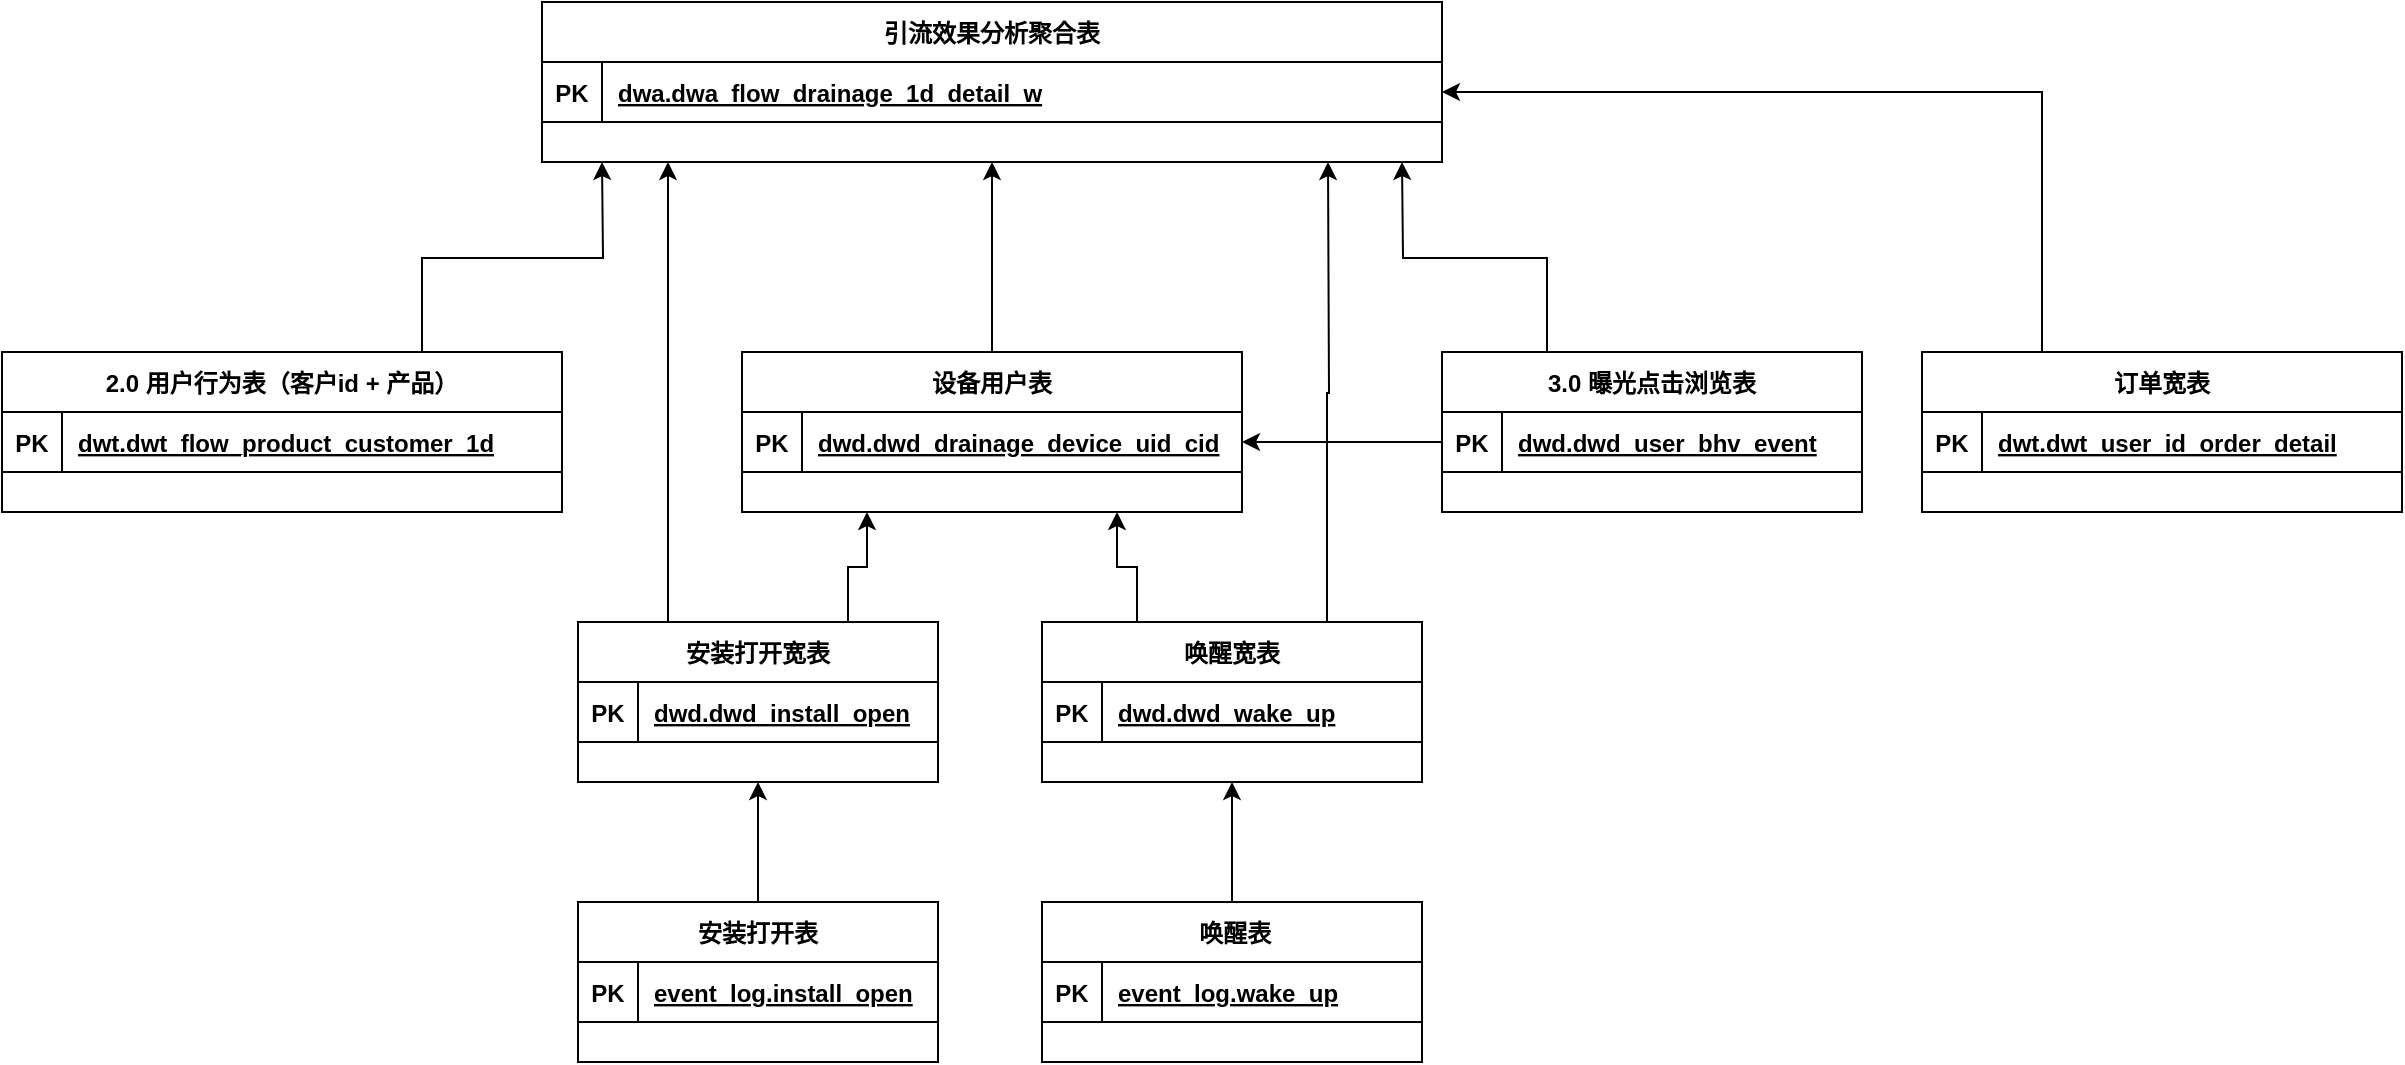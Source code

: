 <mxfile version="20.3.0" type="github">
  <diagram id="cM4SF6-KOGi07tknLlma" name="第 1 页">
    <mxGraphModel dx="1662" dy="762" grid="1" gridSize="10" guides="1" tooltips="1" connect="1" arrows="1" fold="1" page="1" pageScale="1" pageWidth="827" pageHeight="1169" math="0" shadow="0">
      <root>
        <mxCell id="0" />
        <mxCell id="1" parent="0" />
        <mxCell id="k0ae6wU8P3SKjJ2Hq0vM-23" style="edgeStyle=orthogonalEdgeStyle;rounded=0;orthogonalLoop=1;jettySize=auto;html=1;entryX=0.5;entryY=1;entryDx=0;entryDy=0;" edge="1" parent="1" source="k0ae6wU8P3SKjJ2Hq0vM-1" target="k0ae6wU8P3SKjJ2Hq0vM-19">
          <mxGeometry relative="1" as="geometry" />
        </mxCell>
        <mxCell id="k0ae6wU8P3SKjJ2Hq0vM-1" value="安装打开表" style="shape=table;startSize=30;container=1;collapsible=1;childLayout=tableLayout;fixedRows=1;rowLines=0;fontStyle=1;align=center;resizeLast=1;" vertex="1" parent="1">
          <mxGeometry x="488" y="780" width="180" height="80" as="geometry" />
        </mxCell>
        <mxCell id="k0ae6wU8P3SKjJ2Hq0vM-2" value="" style="shape=tableRow;horizontal=0;startSize=0;swimlaneHead=0;swimlaneBody=0;fillColor=none;collapsible=0;dropTarget=0;points=[[0,0.5],[1,0.5]];portConstraint=eastwest;top=0;left=0;right=0;bottom=1;" vertex="1" parent="k0ae6wU8P3SKjJ2Hq0vM-1">
          <mxGeometry y="30" width="180" height="30" as="geometry" />
        </mxCell>
        <mxCell id="k0ae6wU8P3SKjJ2Hq0vM-3" value="PK" style="shape=partialRectangle;connectable=0;fillColor=none;top=0;left=0;bottom=0;right=0;fontStyle=1;overflow=hidden;" vertex="1" parent="k0ae6wU8P3SKjJ2Hq0vM-2">
          <mxGeometry width="30" height="30" as="geometry">
            <mxRectangle width="30" height="30" as="alternateBounds" />
          </mxGeometry>
        </mxCell>
        <mxCell id="k0ae6wU8P3SKjJ2Hq0vM-4" value="event_log.install_open" style="shape=partialRectangle;connectable=0;fillColor=none;top=0;left=0;bottom=0;right=0;align=left;spacingLeft=6;fontStyle=5;overflow=hidden;" vertex="1" parent="k0ae6wU8P3SKjJ2Hq0vM-2">
          <mxGeometry x="30" width="150" height="30" as="geometry">
            <mxRectangle width="150" height="30" as="alternateBounds" />
          </mxGeometry>
        </mxCell>
        <mxCell id="k0ae6wU8P3SKjJ2Hq0vM-84" style="edgeStyle=orthogonalEdgeStyle;rounded=0;orthogonalLoop=1;jettySize=auto;html=1;entryX=0.5;entryY=1;entryDx=0;entryDy=0;" edge="1" parent="1" source="k0ae6wU8P3SKjJ2Hq0vM-15" target="k0ae6wU8P3SKjJ2Hq0vM-24">
          <mxGeometry relative="1" as="geometry" />
        </mxCell>
        <mxCell id="k0ae6wU8P3SKjJ2Hq0vM-15" value=" 唤醒表" style="shape=table;startSize=30;container=1;collapsible=1;childLayout=tableLayout;fixedRows=1;rowLines=0;fontStyle=1;align=center;resizeLast=1;" vertex="1" parent="1">
          <mxGeometry x="720" y="780" width="190" height="80" as="geometry" />
        </mxCell>
        <mxCell id="k0ae6wU8P3SKjJ2Hq0vM-16" value="" style="shape=tableRow;horizontal=0;startSize=0;swimlaneHead=0;swimlaneBody=0;fillColor=none;collapsible=0;dropTarget=0;points=[[0,0.5],[1,0.5]];portConstraint=eastwest;top=0;left=0;right=0;bottom=1;" vertex="1" parent="k0ae6wU8P3SKjJ2Hq0vM-15">
          <mxGeometry y="30" width="190" height="30" as="geometry" />
        </mxCell>
        <mxCell id="k0ae6wU8P3SKjJ2Hq0vM-17" value="PK" style="shape=partialRectangle;connectable=0;fillColor=none;top=0;left=0;bottom=0;right=0;fontStyle=1;overflow=hidden;" vertex="1" parent="k0ae6wU8P3SKjJ2Hq0vM-16">
          <mxGeometry width="30" height="30" as="geometry">
            <mxRectangle width="30" height="30" as="alternateBounds" />
          </mxGeometry>
        </mxCell>
        <mxCell id="k0ae6wU8P3SKjJ2Hq0vM-18" value="event_log.wake_up" style="shape=partialRectangle;connectable=0;fillColor=none;top=0;left=0;bottom=0;right=0;align=left;spacingLeft=6;fontStyle=5;overflow=hidden;" vertex="1" parent="k0ae6wU8P3SKjJ2Hq0vM-16">
          <mxGeometry x="30" width="160" height="30" as="geometry">
            <mxRectangle width="160" height="30" as="alternateBounds" />
          </mxGeometry>
        </mxCell>
        <mxCell id="k0ae6wU8P3SKjJ2Hq0vM-122" style="edgeStyle=orthogonalEdgeStyle;rounded=0;orthogonalLoop=1;jettySize=auto;html=1;exitX=1;exitY=0.5;exitDx=0;exitDy=0;" edge="1" parent="k0ae6wU8P3SKjJ2Hq0vM-15" source="k0ae6wU8P3SKjJ2Hq0vM-16" target="k0ae6wU8P3SKjJ2Hq0vM-16">
          <mxGeometry relative="1" as="geometry" />
        </mxCell>
        <mxCell id="k0ae6wU8P3SKjJ2Hq0vM-140" style="edgeStyle=orthogonalEdgeStyle;rounded=0;orthogonalLoop=1;jettySize=auto;html=1;exitX=0.25;exitY=0;exitDx=0;exitDy=0;" edge="1" parent="1" source="k0ae6wU8P3SKjJ2Hq0vM-19">
          <mxGeometry relative="1" as="geometry">
            <mxPoint x="533" y="410" as="targetPoint" />
          </mxGeometry>
        </mxCell>
        <mxCell id="k0ae6wU8P3SKjJ2Hq0vM-145" style="edgeStyle=orthogonalEdgeStyle;rounded=0;orthogonalLoop=1;jettySize=auto;html=1;exitX=0.75;exitY=0;exitDx=0;exitDy=0;entryX=0.25;entryY=1;entryDx=0;entryDy=0;" edge="1" parent="1" source="k0ae6wU8P3SKjJ2Hq0vM-19" target="k0ae6wU8P3SKjJ2Hq0vM-34">
          <mxGeometry relative="1" as="geometry" />
        </mxCell>
        <mxCell id="k0ae6wU8P3SKjJ2Hq0vM-19" value="安装打开宽表" style="shape=table;startSize=30;container=1;collapsible=1;childLayout=tableLayout;fixedRows=1;rowLines=0;fontStyle=1;align=center;resizeLast=1;" vertex="1" parent="1">
          <mxGeometry x="488" y="640" width="180" height="80" as="geometry" />
        </mxCell>
        <mxCell id="k0ae6wU8P3SKjJ2Hq0vM-20" value="" style="shape=tableRow;horizontal=0;startSize=0;swimlaneHead=0;swimlaneBody=0;fillColor=none;collapsible=0;dropTarget=0;points=[[0,0.5],[1,0.5]];portConstraint=eastwest;top=0;left=0;right=0;bottom=1;" vertex="1" parent="k0ae6wU8P3SKjJ2Hq0vM-19">
          <mxGeometry y="30" width="180" height="30" as="geometry" />
        </mxCell>
        <mxCell id="k0ae6wU8P3SKjJ2Hq0vM-21" value="PK" style="shape=partialRectangle;connectable=0;fillColor=none;top=0;left=0;bottom=0;right=0;fontStyle=1;overflow=hidden;" vertex="1" parent="k0ae6wU8P3SKjJ2Hq0vM-20">
          <mxGeometry width="30" height="30" as="geometry">
            <mxRectangle width="30" height="30" as="alternateBounds" />
          </mxGeometry>
        </mxCell>
        <mxCell id="k0ae6wU8P3SKjJ2Hq0vM-22" value="dwd.dwd_install_open" style="shape=partialRectangle;connectable=0;fillColor=none;top=0;left=0;bottom=0;right=0;align=left;spacingLeft=6;fontStyle=5;overflow=hidden;" vertex="1" parent="k0ae6wU8P3SKjJ2Hq0vM-20">
          <mxGeometry x="30" width="150" height="30" as="geometry">
            <mxRectangle width="150" height="30" as="alternateBounds" />
          </mxGeometry>
        </mxCell>
        <mxCell id="k0ae6wU8P3SKjJ2Hq0vM-144" style="edgeStyle=orthogonalEdgeStyle;rounded=0;orthogonalLoop=1;jettySize=auto;html=1;exitX=0.25;exitY=0;exitDx=0;exitDy=0;entryX=0.75;entryY=1;entryDx=0;entryDy=0;" edge="1" parent="1" source="k0ae6wU8P3SKjJ2Hq0vM-24" target="k0ae6wU8P3SKjJ2Hq0vM-34">
          <mxGeometry relative="1" as="geometry" />
        </mxCell>
        <mxCell id="k0ae6wU8P3SKjJ2Hq0vM-150" style="edgeStyle=orthogonalEdgeStyle;rounded=0;orthogonalLoop=1;jettySize=auto;html=1;exitX=0.75;exitY=0;exitDx=0;exitDy=0;" edge="1" parent="1" source="k0ae6wU8P3SKjJ2Hq0vM-24">
          <mxGeometry relative="1" as="geometry">
            <mxPoint x="863" y="410" as="targetPoint" />
          </mxGeometry>
        </mxCell>
        <mxCell id="k0ae6wU8P3SKjJ2Hq0vM-24" value="唤醒宽表" style="shape=table;startSize=30;container=1;collapsible=1;childLayout=tableLayout;fixedRows=1;rowLines=0;fontStyle=1;align=center;resizeLast=1;" vertex="1" parent="1">
          <mxGeometry x="720" y="640" width="190" height="80" as="geometry" />
        </mxCell>
        <mxCell id="k0ae6wU8P3SKjJ2Hq0vM-25" value="" style="shape=tableRow;horizontal=0;startSize=0;swimlaneHead=0;swimlaneBody=0;fillColor=none;collapsible=0;dropTarget=0;points=[[0,0.5],[1,0.5]];portConstraint=eastwest;top=0;left=0;right=0;bottom=1;" vertex="1" parent="k0ae6wU8P3SKjJ2Hq0vM-24">
          <mxGeometry y="30" width="190" height="30" as="geometry" />
        </mxCell>
        <mxCell id="k0ae6wU8P3SKjJ2Hq0vM-26" value="PK" style="shape=partialRectangle;connectable=0;fillColor=none;top=0;left=0;bottom=0;right=0;fontStyle=1;overflow=hidden;" vertex="1" parent="k0ae6wU8P3SKjJ2Hq0vM-25">
          <mxGeometry width="30" height="30" as="geometry">
            <mxRectangle width="30" height="30" as="alternateBounds" />
          </mxGeometry>
        </mxCell>
        <mxCell id="k0ae6wU8P3SKjJ2Hq0vM-27" value="dwd.dwd_wake_up" style="shape=partialRectangle;connectable=0;fillColor=none;top=0;left=0;bottom=0;right=0;align=left;spacingLeft=6;fontStyle=5;overflow=hidden;" vertex="1" parent="k0ae6wU8P3SKjJ2Hq0vM-25">
          <mxGeometry x="30" width="160" height="30" as="geometry">
            <mxRectangle width="160" height="30" as="alternateBounds" />
          </mxGeometry>
        </mxCell>
        <mxCell id="k0ae6wU8P3SKjJ2Hq0vM-138" style="edgeStyle=orthogonalEdgeStyle;rounded=0;orthogonalLoop=1;jettySize=auto;html=1;" edge="1" parent="1" source="k0ae6wU8P3SKjJ2Hq0vM-34">
          <mxGeometry relative="1" as="geometry">
            <mxPoint x="695" y="410" as="targetPoint" />
          </mxGeometry>
        </mxCell>
        <mxCell id="k0ae6wU8P3SKjJ2Hq0vM-34" value="设备用户表" style="shape=table;startSize=30;container=1;collapsible=1;childLayout=tableLayout;fixedRows=1;rowLines=0;fontStyle=1;align=center;resizeLast=1;" vertex="1" parent="1">
          <mxGeometry x="570" y="505" width="250" height="80" as="geometry" />
        </mxCell>
        <mxCell id="k0ae6wU8P3SKjJ2Hq0vM-35" value="" style="shape=tableRow;horizontal=0;startSize=0;swimlaneHead=0;swimlaneBody=0;fillColor=none;collapsible=0;dropTarget=0;points=[[0,0.5],[1,0.5]];portConstraint=eastwest;top=0;left=0;right=0;bottom=1;" vertex="1" parent="k0ae6wU8P3SKjJ2Hq0vM-34">
          <mxGeometry y="30" width="250" height="30" as="geometry" />
        </mxCell>
        <mxCell id="k0ae6wU8P3SKjJ2Hq0vM-36" value="PK" style="shape=partialRectangle;connectable=0;fillColor=none;top=0;left=0;bottom=0;right=0;fontStyle=1;overflow=hidden;" vertex="1" parent="k0ae6wU8P3SKjJ2Hq0vM-35">
          <mxGeometry width="30" height="30" as="geometry">
            <mxRectangle width="30" height="30" as="alternateBounds" />
          </mxGeometry>
        </mxCell>
        <mxCell id="k0ae6wU8P3SKjJ2Hq0vM-37" value="dwd.dwd_drainage_device_uid_cid" style="shape=partialRectangle;connectable=0;fillColor=none;top=0;left=0;bottom=0;right=0;align=left;spacingLeft=6;fontStyle=5;overflow=hidden;" vertex="1" parent="k0ae6wU8P3SKjJ2Hq0vM-35">
          <mxGeometry x="30" width="220" height="30" as="geometry">
            <mxRectangle width="220" height="30" as="alternateBounds" />
          </mxGeometry>
        </mxCell>
        <mxCell id="k0ae6wU8P3SKjJ2Hq0vM-42" value="引流效果分析聚合表" style="shape=table;startSize=30;container=1;collapsible=1;childLayout=tableLayout;fixedRows=1;rowLines=0;fontStyle=1;align=center;resizeLast=1;" vertex="1" parent="1">
          <mxGeometry x="470" y="330" width="450" height="80" as="geometry" />
        </mxCell>
        <mxCell id="k0ae6wU8P3SKjJ2Hq0vM-43" value="" style="shape=tableRow;horizontal=0;startSize=0;swimlaneHead=0;swimlaneBody=0;fillColor=none;collapsible=0;dropTarget=0;points=[[0,0.5],[1,0.5]];portConstraint=eastwest;top=0;left=0;right=0;bottom=1;" vertex="1" parent="k0ae6wU8P3SKjJ2Hq0vM-42">
          <mxGeometry y="30" width="450" height="30" as="geometry" />
        </mxCell>
        <mxCell id="k0ae6wU8P3SKjJ2Hq0vM-44" value="PK" style="shape=partialRectangle;connectable=0;fillColor=none;top=0;left=0;bottom=0;right=0;fontStyle=1;overflow=hidden;" vertex="1" parent="k0ae6wU8P3SKjJ2Hq0vM-43">
          <mxGeometry width="30" height="30" as="geometry">
            <mxRectangle width="30" height="30" as="alternateBounds" />
          </mxGeometry>
        </mxCell>
        <mxCell id="k0ae6wU8P3SKjJ2Hq0vM-45" value="dwa.dwa_flow_drainage_1d_detail_w" style="shape=partialRectangle;connectable=0;fillColor=none;top=0;left=0;bottom=0;right=0;align=left;spacingLeft=6;fontStyle=5;overflow=hidden;" vertex="1" parent="k0ae6wU8P3SKjJ2Hq0vM-43">
          <mxGeometry x="30" width="420" height="30" as="geometry">
            <mxRectangle width="420" height="30" as="alternateBounds" />
          </mxGeometry>
        </mxCell>
        <mxCell id="k0ae6wU8P3SKjJ2Hq0vM-137" style="edgeStyle=orthogonalEdgeStyle;rounded=0;orthogonalLoop=1;jettySize=auto;html=1;exitX=0.25;exitY=0;exitDx=0;exitDy=0;entryX=1;entryY=0.5;entryDx=0;entryDy=0;" edge="1" parent="1" source="k0ae6wU8P3SKjJ2Hq0vM-46" target="k0ae6wU8P3SKjJ2Hq0vM-43">
          <mxGeometry relative="1" as="geometry" />
        </mxCell>
        <mxCell id="k0ae6wU8P3SKjJ2Hq0vM-46" value="订单宽表" style="shape=table;startSize=30;container=1;collapsible=1;childLayout=tableLayout;fixedRows=1;rowLines=0;fontStyle=1;align=center;resizeLast=1;" vertex="1" parent="1">
          <mxGeometry x="1160" y="505" width="240" height="80" as="geometry" />
        </mxCell>
        <mxCell id="k0ae6wU8P3SKjJ2Hq0vM-47" value="" style="shape=tableRow;horizontal=0;startSize=0;swimlaneHead=0;swimlaneBody=0;fillColor=none;collapsible=0;dropTarget=0;points=[[0,0.5],[1,0.5]];portConstraint=eastwest;top=0;left=0;right=0;bottom=1;" vertex="1" parent="k0ae6wU8P3SKjJ2Hq0vM-46">
          <mxGeometry y="30" width="240" height="30" as="geometry" />
        </mxCell>
        <mxCell id="k0ae6wU8P3SKjJ2Hq0vM-48" value="PK" style="shape=partialRectangle;connectable=0;fillColor=none;top=0;left=0;bottom=0;right=0;fontStyle=1;overflow=hidden;" vertex="1" parent="k0ae6wU8P3SKjJ2Hq0vM-47">
          <mxGeometry width="30" height="30" as="geometry">
            <mxRectangle width="30" height="30" as="alternateBounds" />
          </mxGeometry>
        </mxCell>
        <mxCell id="k0ae6wU8P3SKjJ2Hq0vM-49" value="dwt.dwt_user_id_order_detail" style="shape=partialRectangle;connectable=0;fillColor=none;top=0;left=0;bottom=0;right=0;align=left;spacingLeft=6;fontStyle=5;overflow=hidden;" vertex="1" parent="k0ae6wU8P3SKjJ2Hq0vM-47">
          <mxGeometry x="30" width="210" height="30" as="geometry">
            <mxRectangle width="210" height="30" as="alternateBounds" />
          </mxGeometry>
        </mxCell>
        <mxCell id="k0ae6wU8P3SKjJ2Hq0vM-139" style="edgeStyle=orthogonalEdgeStyle;rounded=0;orthogonalLoop=1;jettySize=auto;html=1;exitX=0.75;exitY=0;exitDx=0;exitDy=0;" edge="1" parent="1" source="k0ae6wU8P3SKjJ2Hq0vM-76">
          <mxGeometry relative="1" as="geometry">
            <mxPoint x="500" y="410" as="targetPoint" />
          </mxGeometry>
        </mxCell>
        <mxCell id="k0ae6wU8P3SKjJ2Hq0vM-76" value="2.0 用户行为表（客户id + 产品）" style="shape=table;startSize=30;container=1;collapsible=1;childLayout=tableLayout;fixedRows=1;rowLines=0;fontStyle=1;align=center;resizeLast=1;" vertex="1" parent="1">
          <mxGeometry x="200" y="505" width="280" height="80" as="geometry" />
        </mxCell>
        <mxCell id="k0ae6wU8P3SKjJ2Hq0vM-77" value="" style="shape=tableRow;horizontal=0;startSize=0;swimlaneHead=0;swimlaneBody=0;fillColor=none;collapsible=0;dropTarget=0;points=[[0,0.5],[1,0.5]];portConstraint=eastwest;top=0;left=0;right=0;bottom=1;" vertex="1" parent="k0ae6wU8P3SKjJ2Hq0vM-76">
          <mxGeometry y="30" width="280" height="30" as="geometry" />
        </mxCell>
        <mxCell id="k0ae6wU8P3SKjJ2Hq0vM-78" value="PK" style="shape=partialRectangle;connectable=0;fillColor=none;top=0;left=0;bottom=0;right=0;fontStyle=1;overflow=hidden;" vertex="1" parent="k0ae6wU8P3SKjJ2Hq0vM-77">
          <mxGeometry width="30" height="30" as="geometry">
            <mxRectangle width="30" height="30" as="alternateBounds" />
          </mxGeometry>
        </mxCell>
        <mxCell id="k0ae6wU8P3SKjJ2Hq0vM-79" value="dwt.dwt_flow_product_customer_1d" style="shape=partialRectangle;connectable=0;fillColor=none;top=0;left=0;bottom=0;right=0;align=left;spacingLeft=6;fontStyle=5;overflow=hidden;" vertex="1" parent="k0ae6wU8P3SKjJ2Hq0vM-77">
          <mxGeometry x="30" width="250" height="30" as="geometry">
            <mxRectangle width="250" height="30" as="alternateBounds" />
          </mxGeometry>
        </mxCell>
        <mxCell id="k0ae6wU8P3SKjJ2Hq0vM-153" style="edgeStyle=orthogonalEdgeStyle;rounded=0;orthogonalLoop=1;jettySize=auto;html=1;exitX=0.25;exitY=0;exitDx=0;exitDy=0;" edge="1" parent="1" source="k0ae6wU8P3SKjJ2Hq0vM-97">
          <mxGeometry relative="1" as="geometry">
            <mxPoint x="900" y="410" as="targetPoint" />
          </mxGeometry>
        </mxCell>
        <mxCell id="k0ae6wU8P3SKjJ2Hq0vM-97" value="3.0 曝光点击浏览表" style="shape=table;startSize=30;container=1;collapsible=1;childLayout=tableLayout;fixedRows=1;rowLines=0;fontStyle=1;align=center;resizeLast=1;" vertex="1" parent="1">
          <mxGeometry x="920" y="505" width="210" height="80" as="geometry" />
        </mxCell>
        <mxCell id="k0ae6wU8P3SKjJ2Hq0vM-98" value="" style="shape=tableRow;horizontal=0;startSize=0;swimlaneHead=0;swimlaneBody=0;fillColor=none;collapsible=0;dropTarget=0;points=[[0,0.5],[1,0.5]];portConstraint=eastwest;top=0;left=0;right=0;bottom=1;" vertex="1" parent="k0ae6wU8P3SKjJ2Hq0vM-97">
          <mxGeometry y="30" width="210" height="30" as="geometry" />
        </mxCell>
        <mxCell id="k0ae6wU8P3SKjJ2Hq0vM-99" value="PK" style="shape=partialRectangle;connectable=0;fillColor=none;top=0;left=0;bottom=0;right=0;fontStyle=1;overflow=hidden;" vertex="1" parent="k0ae6wU8P3SKjJ2Hq0vM-98">
          <mxGeometry width="30" height="30" as="geometry">
            <mxRectangle width="30" height="30" as="alternateBounds" />
          </mxGeometry>
        </mxCell>
        <mxCell id="k0ae6wU8P3SKjJ2Hq0vM-100" value="dwd.dwd_user_bhv_event" style="shape=partialRectangle;connectable=0;fillColor=none;top=0;left=0;bottom=0;right=0;align=left;spacingLeft=6;fontStyle=5;overflow=hidden;" vertex="1" parent="k0ae6wU8P3SKjJ2Hq0vM-98">
          <mxGeometry x="30" width="180" height="30" as="geometry">
            <mxRectangle width="180" height="30" as="alternateBounds" />
          </mxGeometry>
        </mxCell>
        <mxCell id="k0ae6wU8P3SKjJ2Hq0vM-129" style="edgeStyle=orthogonalEdgeStyle;rounded=0;orthogonalLoop=1;jettySize=auto;html=1;entryX=1;entryY=0.5;entryDx=0;entryDy=0;" edge="1" parent="1" source="k0ae6wU8P3SKjJ2Hq0vM-98" target="k0ae6wU8P3SKjJ2Hq0vM-35">
          <mxGeometry relative="1" as="geometry" />
        </mxCell>
      </root>
    </mxGraphModel>
  </diagram>
</mxfile>
